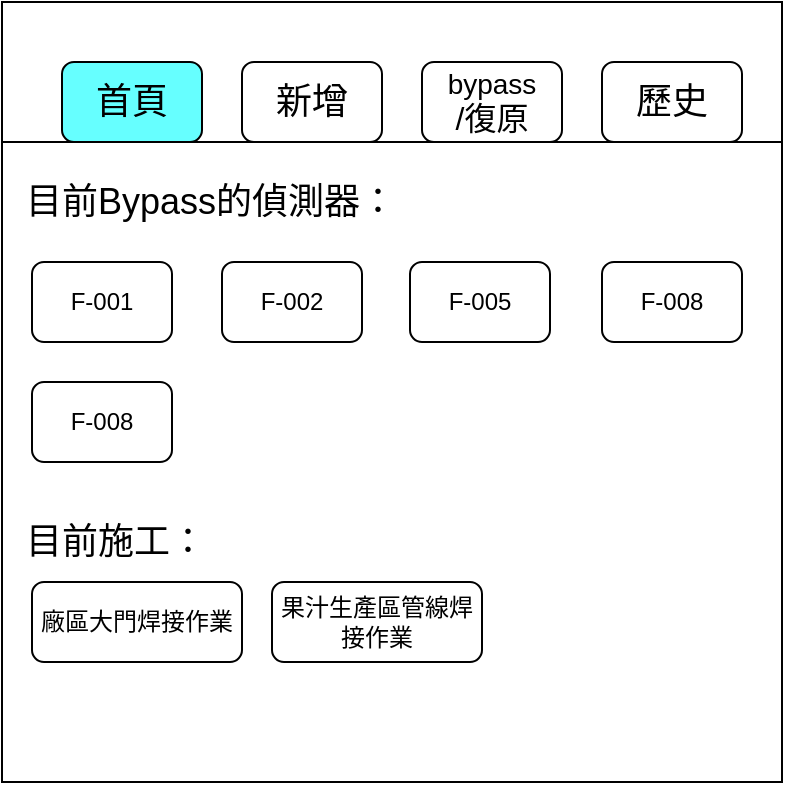 <mxfile version="24.7.6">
  <diagram name="第 1 页" id="N_vS8PIz4FS4sFoRzCdH">
    <mxGraphModel dx="1007" dy="411" grid="1" gridSize="10" guides="1" tooltips="1" connect="1" arrows="1" fold="1" page="1" pageScale="1" pageWidth="827" pageHeight="1169" math="0" shadow="0">
      <root>
        <mxCell id="0" />
        <mxCell id="1" parent="0" />
        <mxCell id="ughO3RlTtdYjqtD--1Ve-1" value="" style="whiteSpace=wrap;html=1;aspect=fixed;" vertex="1" parent="1">
          <mxGeometry x="210" y="40" width="390" height="390" as="geometry" />
        </mxCell>
        <mxCell id="ughO3RlTtdYjqtD--1Ve-3" value="" style="endArrow=none;html=1;rounded=0;exitX=1;exitY=0.25;exitDx=0;exitDy=0;entryX=0;entryY=0.25;entryDx=0;entryDy=0;" edge="1" parent="1">
          <mxGeometry width="50" height="50" relative="1" as="geometry">
            <mxPoint x="600" y="110" as="sourcePoint" />
            <mxPoint x="210" y="110" as="targetPoint" />
          </mxGeometry>
        </mxCell>
        <mxCell id="ughO3RlTtdYjqtD--1Ve-5" value="&lt;font style=&quot;font-size: 18px;&quot;&gt;首頁&lt;/font&gt;" style="rounded=1;whiteSpace=wrap;html=1;fillColor=#66FFFF;" vertex="1" parent="1">
          <mxGeometry x="240" y="70" width="70" height="40" as="geometry" />
        </mxCell>
        <mxCell id="ughO3RlTtdYjqtD--1Ve-6" value="F-001" style="rounded=1;whiteSpace=wrap;html=1;" vertex="1" parent="1">
          <mxGeometry x="225" y="170" width="70" height="40" as="geometry" />
        </mxCell>
        <mxCell id="ughO3RlTtdYjqtD--1Ve-7" value="&lt;font style=&quot;font-size: 18px;&quot;&gt;歷史&lt;/font&gt;" style="rounded=1;whiteSpace=wrap;html=1;" vertex="1" parent="1">
          <mxGeometry x="510" y="70" width="70" height="40" as="geometry" />
        </mxCell>
        <mxCell id="ughO3RlTtdYjqtD--1Ve-8" value="&lt;div&gt;&lt;font style=&quot;font-size: 14px;&quot;&gt;bypass&lt;/font&gt;&lt;/div&gt;&lt;div&gt;&lt;font size=&quot;3&quot;&gt;/復原&lt;/font&gt;&lt;/div&gt;" style="rounded=1;whiteSpace=wrap;html=1;" vertex="1" parent="1">
          <mxGeometry x="420" y="70" width="70" height="40" as="geometry" />
        </mxCell>
        <mxCell id="ughO3RlTtdYjqtD--1Ve-9" value="&lt;div align=&quot;left&quot;&gt;&lt;font style=&quot;font-size: 18px;&quot;&gt;目前Bypass的偵測器：&lt;/font&gt;&lt;/div&gt;" style="rounded=0;whiteSpace=wrap;html=1;align=left;strokeColor=none;" vertex="1" parent="1">
          <mxGeometry x="220" y="120" width="230" height="40" as="geometry" />
        </mxCell>
        <mxCell id="ughO3RlTtdYjqtD--1Ve-11" value="F-008" style="rounded=1;whiteSpace=wrap;html=1;" vertex="1" parent="1">
          <mxGeometry x="225" y="230" width="70" height="40" as="geometry" />
        </mxCell>
        <mxCell id="ughO3RlTtdYjqtD--1Ve-12" value="F-008" style="rounded=1;whiteSpace=wrap;html=1;" vertex="1" parent="1">
          <mxGeometry x="510" y="170" width="70" height="40" as="geometry" />
        </mxCell>
        <mxCell id="ughO3RlTtdYjqtD--1Ve-13" value="F-002" style="rounded=1;whiteSpace=wrap;html=1;" vertex="1" parent="1">
          <mxGeometry x="320" y="170" width="70" height="40" as="geometry" />
        </mxCell>
        <mxCell id="ughO3RlTtdYjqtD--1Ve-14" value="F-005" style="rounded=1;whiteSpace=wrap;html=1;" vertex="1" parent="1">
          <mxGeometry x="414" y="170" width="70" height="40" as="geometry" />
        </mxCell>
        <mxCell id="ughO3RlTtdYjqtD--1Ve-15" value="&lt;font style=&quot;font-size: 18px;&quot;&gt;新增&lt;/font&gt;" style="rounded=1;whiteSpace=wrap;html=1;" vertex="1" parent="1">
          <mxGeometry x="330" y="70" width="70" height="40" as="geometry" />
        </mxCell>
        <mxCell id="ughO3RlTtdYjqtD--1Ve-17" value="&lt;div align=&quot;left&quot;&gt;&lt;font style=&quot;font-size: 18px;&quot;&gt;目前施工：&lt;/font&gt;&lt;/div&gt;" style="rounded=0;whiteSpace=wrap;html=1;align=left;strokeColor=none;" vertex="1" parent="1">
          <mxGeometry x="220" y="290" width="230" height="40" as="geometry" />
        </mxCell>
        <mxCell id="ughO3RlTtdYjqtD--1Ve-18" value="廠區大門焊接作業" style="rounded=1;whiteSpace=wrap;html=1;" vertex="1" parent="1">
          <mxGeometry x="225" y="330" width="105" height="40" as="geometry" />
        </mxCell>
        <mxCell id="ughO3RlTtdYjqtD--1Ve-19" value="果汁生產區管線焊接作業" style="rounded=1;whiteSpace=wrap;html=1;" vertex="1" parent="1">
          <mxGeometry x="345" y="330" width="105" height="40" as="geometry" />
        </mxCell>
      </root>
    </mxGraphModel>
  </diagram>
</mxfile>
